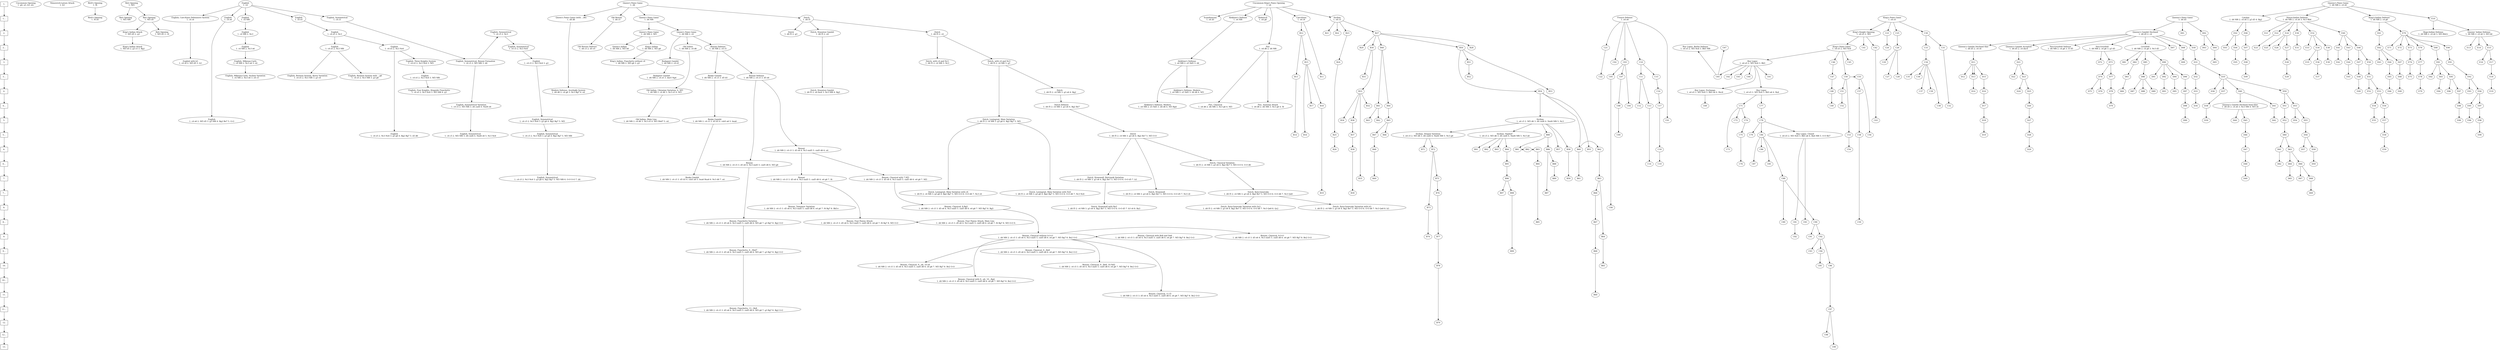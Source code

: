 /*
*   A dot file containing Chess Openings, organized by ECO codes and linked together in a tree format.
* 
*   Copyright (C) 2014  William Harrison
* 
*   This program is free software; you can redistribute it and/or modify
*   it under the terms of the GNU General Public License as published by
*   the Free Software Foundation; either version 2 of the License, or
*   (at your option) any later version.
*   This program is distributed in the hope that it will be useful,
*   but WITHOUT ANY WARRANTY; without even the implied warranty of
*   MERCHANTABILITY or FITNESS FOR A PARTICULAR PURPOSE.  See the
*   GNU General Public License for more details.
*   You should have received a copy of the GNU General Public License along
*   with this program; if not, write to the Free Software Foundation, Inc.,
*   51 Franklin Street, Fifth Floor, Boston, MA 02110-1301 USA.
*/

digraph chess {


    MOVE_01 [label = "1.", shape="box"];
    MOVE_02 [label = "1...", shape="box"];
    MOVE_03 [label = "2.", shape="box"];
    MOVE_04 [label = "2...", shape="box"];
    MOVE_05 [label = "3.", shape="box"];
    MOVE_06 [label = "3...", shape="box"];
    MOVE_07 [label = "4.", shape="box"];
    MOVE_08 [label = "4...", shape="box"];
    MOVE_09 [label = "5.", shape="box"];
    MOVE_10 [label = "5...", shape="box"];
    MOVE_11 [label = "6.", shape="box"];
    MOVE_12 [label = "6...", shape="box"];
    MOVE_13 [label = "7.", shape="box"];
    MOVE_14 [label = "7...", shape="box"];
    MOVE_15 [label = "8.", shape="box"];
    MOVE_16 [label = "8...", shape="box"];
    MOVE_17 [label = "9.", shape="box"];
    MOVE_18 [label = "9...", shape="box"];
    MOVE_19 [label = "10.", shape="box"];
    MOVE_20 [label = "10...", shape="box"];
    MOVE_21 [label = "11.", shape="box"];
    MOVE_22 [label = "11...", shape="box"];
    MOVE_23 [label = "12.", shape="box"];
    MOVE_24 [label = "12...", shape="box"];
    MOVE_25 [label = "13.", shape="box"];
    /*
    MOVE_26 [label = "13...", shape="box"];
    MOVE_27 [label = "14.", shape="box"];
    MOVE_28 [label = "14...", shape="box"];
    MOVE_29 [label = "15.", shape="box"];
    MOVE_30 [label = "15...", shape="box"];
    */

    MOVE_01 -> MOVE_02 -> MOVE_03 -> MOVE_04 -> MOVE_05 -> MOVE_06 -> MOVE_07 -> MOVE_08 -> MOVE_09 ->
    MOVE_10 -> MOVE_11 -> MOVE_12 -> MOVE_13 -> MOVE_14 -> MOVE_15 -> MOVE_16 -> MOVE_17 -> MOVE_18 -> MOVE_19 ->
    MOVE_20 -> MOVE_21 -> MOVE_22 -> MOVE_23 -> MOVE_24 -> MOVE_25;

    ranksep=.75;

    //MOVE_26 -> MOVE_27 -> MOVE_28 -> MOVE_29 -> MOVE_30;

    subgraph A_Graph {

        A00 [label = "Uncommon Opening\n1. g4, a3, h3, etc"];
        A01 [label = "Nimzovich-Larsen Attack\n1. b3"];
        A02 [label = "Bird's Opening\n1. f4"];
        A03 [label = "Bird's Opening\n1. f4 d5"];
        A04 [label = "Reti Opening\n1. Nf3"];
        A05 [label = "Reti Opening\n1. Nf3 Nf6"];
        A06 [label = "Reti Opening\n1. Nf3 d5"];
        A07 [label = "King's Indian Attack\n1. Nf3 d5 2. g3"];
        A08 [label = "King's Indian Attack\n1. Nf3 d5 2. g3 c5 3. Bg2"];
        A09 [label = "Reti Opening\n1. Nf3 d5 2. c4"];
        A10 [label = "English\n1. c4"];
        A11 [label = "English, Caro-Kann Defennsive System\n1. c4 c6"];
        A12 [label = "English with b3\n1. c4 c6 2. Nf3 d5 3. b3"];
        A13 [label = "English\n1. c4 e6"];
        A14 [label = "English\n1. c4 e6 2. Nf3 d5 3. g3 Nf6 4. Bg2 Be7 5. O-O"];
        A15 [label = "English\n1. c4 Nf6"];
        A16 [label = "English\n1. c4 Nf6 2. Nc3"];
        A17 [label = "English\n1. c4 Nf6 2. Nc3 e6"];
        A18 [label = "English, Mikenas-Carls\n1. c4 Nf6 2. Nc3 e6 3. e4"];
        A19 [label = "English, Mikenas-Carls, Sicilian Variation\n1. c4 Nf6 2. Nc3 e6 3. e4 c5"];
        A20 [label = "English\n1. c4 e5"];
        A21 [label = "English\n1. c4 e5 2. Nc3"];
        A22 [label = "English\n1. c4 e5 2. Nc3 Nf6"];
        A23 [label = "English, Bremen System, Keres Variation\n1. c4 e5 2. Nc3 Nf6 3. g3 c6"];
        A24 [label = "English, Bremen System with ...g6\n1. c4 e5 2. Nc3 Nf6 3. g3 g6"];
        A25 [label = "English\n1. c4 e5 2. Nc3 Nc6"];
        A26 [label = "English\n1. c4 e5 2. Nc3 Nc6 3. g3 g6 4. Bg2 Bg7 5. d3 d6"];
        A27 [label = "English, Three Knights System\n1. c4 e5 2. Nc3 Nc6 3. Nf3"];
        A28 [label = "English\n1. c4 e5 2. Nc3 Nc6 3. Nf3 Nf6"];
        A29 [label = "English, Four Knights, Kingside Fianchetto\n1. c4 e5 2. Nc3 Nc6 3. Nf3 Nf6 4. g3"];
        A30 [label = "English, Symmetrical\n1. c4 c5"];
        A31 [label = "English, Symmetrical, Benoni Formation\n1. c4 c5 2. Nf3 Nf6 3. d4"];
        A32 [label = "English, Symmetrical Variation\n1. c4 c5 2. Nf3 Nf6 3. d4 cxd4 4. Nxd4 e6"];
        A33 [label = "English, Symmetrical\n1. c4 c5 2. Nf3 Nf6 3. d4 cxd4 4. Nxd4 e6 5. Nc3 Nc6"];
        A34 [label = "English, Symmetrical\n1. c4 c5 2. Nc3"];
        A35 [label = "English, Symmetrical\n1. c4 c5 2. Nc3 Nc6"];
        A36 [label = "English\n1. c4 c5 2. Nc3 Nc6 3. g3"];
        A37 [label = "English, Symmetrical\n1. c4 c5 2. Nc3 Nc6 3. g3 g6 4. Bg2 Bg7 5. Nf3"];
        A38 [label = "English, Symmetrical\n1. c4 c5 2. Nc3 Nc6 3. g3 g6 4. Bg2 Bg7 5. Nf3 Nf6"];
        A39 [label = "English, Symmetrical\n1. c4 c5 2. Nc3 Nc6 3. g3 g6 4. Bg2 Bg7 5. Nf3 Nf6 6. O-O O-O 7. d4"];
        A40 [label = "Queen's Pawn Game\n1. d4"];
        A41 [label = "Queen's Pawn Game (with ...d6)\n1. d4 d6"];
        A42 [label = "Modern Defense, Averbakh System\n1. d4 d6 2. c4 g6 3. Nc3 Bg7 4. e4"];
        A43 [label = "Old Benoni\n1. d4 c5"];
        A44 [label = "Old Benoni Defense\n1. d4 c5 2. d5 e5"];
        A45 [label = "Queen's Pawn Game\n1. d4 Nf6"];
        A46 [label = "Queen's Pawn Game\n1. d4 Nf6 2. Nf3"];
        A47 [label = "Queen's Indian\n1. d4 Nf6 2. Nf3 b6"];
        A48 [label = "King's Indian\n1. d4 Nf6 2. Nf3 g6"];
        A49 [label = "King's Indian, Fianchetto without c4\n1. d4 Nf6 2. Nf3 g6 3. g3"];
        A50 [label = "Queen's Pawn Game\n1. d4 Nf6 2. c4"];
        A51 [label = "Budapest Gambit\n1. d4 Nf6 2. c4 e5"];
        A52 [label = "Budapest Gambit\n1. d4 Nf6 2. c4 e5 3. dxe5 Ng4"];
        A53 [label = "Old Indian\n1. d4 Nf6 2. c4 d6"];
        A54 [label = "Old Indian, Ukranian Variation, 4. Nf3\n1. d4 Nf6 2. c4 d6 3. Nc3 e5 4. Nf3"];
        A55 [label = "Old Indian, Main Line\n1. d4 Nf6 2. c4 d6 3. Nc3 e5 4. Nf3 Nbd7 5. e4"];
        A56 [label = "Benoni Defense\n1. d4 Nf6 2. c4 c5"];
        A57 [label = "Benko Gambit\n1. d4 Nf6 2. c4 c5 3. d5 b5"];
        A58 [label = "Benko Gambit\n1. d4 Nf6 2. c4 c5 3. d5 b5 4. cxb5 a6 5. bxa6"];
        A59 [label = "Benko Gambit\n1. d4 Nf6 2. c4 c5 3. d5 b5 4. cxb5 a6 5. bxa6 Bxa6 6. Nc3 d6 7. e4"];
        A60 [label = "Benoni Defense\n1. d4 Nf6 2. c4 c5 3. d5 e6"];
        A61 [label = "Benoni\n1. d4 Nf6 2. c4 c5 3. d5 e6 4. Nc3 exd5 5. cxd5 d6 6. Nf3 g6"];
        A62 [label = "Benoni, Fianchetto Variation\n1. d4 Nf6 2. c4 c5 3. d5 e6 4. Nc3 exd5 5. cxd5 d6 6. Nf3 g6 7. g3 Bg7 8. Bg2 O-O"];
        A63 [label = "Benoni, Fianchetto, 9...Nbd7\n1. d4 Nf6 2. c4 c5 3. d5 e6 4. Nc3 exd5 5. cxd5 d6 6. Nf3 g6 7. g3 Bg7 8. Bg2 O-O"];
        A64 [label = "Benoni, Fianchetto, 11...Re8\n1. d4 Nf6 2. c4 c5 3. d5 e6 4. Nc3 exd5 5. cxd5 d6 6. Nf3 g6 7. g3 Bg7 8. Bg2 O-O"];
        A65 [label = "Benoni\n1. d4 Nf6 2. c4 c5 3. d5 e6 4. Nc3 exd5 5. cxd5 d6 6. e4"];
        A66 [label = "Benoni\n1. d4 Nf6 2. c4 c5 3. d5 e6 4. Nc3 exd5 5. cxd5 d6 6. e4 g6 7. f4"];
        A67 [label = "Benoni, Taimanov Variation\n1. d4 Nf6 2. c4 c5 3. d5 e6 4. Nc3 exd5 5. cxd5 d6 6. e4 g6 7. f4 Bg7 8. Bb5+"];
        A68 [label = "Benoni, Four Pawns Attack\n1. d4 Nf6 2. c4 c5 3. d5 e6 4. Nc3 exd5 5. cxd5 d6 6. e4 g6 7. f4 Bg7 8. Nf3 O-O"];
        A69 [label = "Benoni, Four Pawns Attack, Main Line\n1. d4 Nf6 2. c4 c5 3. d5 e6 4. Nc3 exd5 5. cxd5 d6 6. e4 g6 7. f4 Bg7 8. Nf3 O-O 9."];
        A70 [label = "Benoni, Classical with 7.Nf3\n1. d4 Nf6 2. c4 c5 3. d5 e6 4. Nc3 exd5 5. cxd5 d6 6. e4 g6 7. Nf3"];
        A71 [label = "Benoni, Classical, 8.Bg5\n1. d4 Nf6 2. c4 c5 3. d5 e6 4. Nc3 exd5 5. cxd5 d6 6. e4 g6 7. Nf3 Bg7 8. Bg5"];
        A72 [label = "Benoni, Classical without 9.O-O\n1. d4 Nf6 2. c4 c5 3. d5 e6 4. Nc3 exd5 5. cxd5 d6 6. e4 g6 7. Nf3 Bg7 8. Be2 O-O"];
        A73 [label = "Benoni, Classical, 9.O-O\n1. d4 Nf6 2. c4 c5 3. d5 e6 4. Nc3 exd5 5. cxd5 d6 6. e4 g6 7. Nf3 Bg7 8. Be2 O-O"];
        A74 [label = "Benoni, Classical, 9...a6, 10.a4\n1. d4 Nf6 2. c4 c5 3. d5 e6 4. Nc3 exd5 5. cxd5 d6 6. e4 g6 7. Nf3 Bg7 8. Be2 O-O"];
        A75 [label = "Benoni, Classical with 9...a6, 10...Bg4\n1. d4 Nf6 2. c4 c5 3. d5 e6 4. Nc3 exd5 5. cxd5 d6 6. e4 g6 7. Nf3 Bg7 8. Be2 O-O"];
        A76 [label = "Benoni, Classical, 9...Re8\n1. d4 Nf6 2. c4 c5 3. d5 e6 4. Nc3 exd5 5. cxd5 d6 6. e4 g6 7. Nf3 Bg7 8. Be2 O-O"];
        A77 [label = "Benoni, Classical, 9...Re8, 10.Nd2\n1. d4 Nf6 2. c4 c5 3. d5 e6 4. Nc3 exd5 5. cxd5 d6 6. e4 g6 7. Nf3 Bg7 8. Be2 O-O"];
        A78 [label = "Benoni, Classical with Re8 and Na6\n1. d4 Nf6 2. c4 c5 3. d5 e6 4. Nc3 exd5 5. cxd5 d6 6. e4 g6 7. Nf3 Bg7 8. Be2 O-O"];
        A79 [label = "Benoni, Classical, 11.f3\n1. d4 Nf6 2. c4 c5 3. d5 e6 4. Nc3 exd5 5. cxd5 d6 6. e4 g6 7. Nf3 Bg7 8. Be2 O-O"];
        A80 [label = "Dutch\n1. d4 f5"];
        A81 [label = "Dutch\n1. d4 f5 2. g3"];
        A82 [label = "Dutch, Staunton Gambit\n1. d4 f5 2. e4"];
        A83 [label = "Dutch, Staunton Gambit\n1. d4 f5 2. e4 fxe4 3. Nc3 Nf6 4. Bg5"];
        A84 [label = "Dutch\n1. d4 f5 2. c4"];
        A85 [label = "Dutch, with c4 and Nc3\n1. d4 f5 2. c4 Nf6 3. Nc3"];
        A86 [label = "Dutch, with c4 and Nc3\n1. d4 f5 2. c4 Nf6 3. g3"];
        A87 [label = "Dutch, Leningrad, Main Variation \n1. d4 f5 2. c4 Nf6 3. g3 g6 4. Bg2 Bg7 5. Nf3"];
        A88 [label = "Dutch, Leningrad, Main Variation with c6\n1. d4 f5 2. c4 Nf6 3. g3 g6 4. Bg2 Bg7 5. Nf3 O-O 6. O-O d6 7. Nc3 c6"];
        A89 [label = "Dutch, Leningrad, Main Variation with Nc6\n1. d4 f5 2. c4 Nf6 3. g3 g6 4. Bg2 Bg7 5. Nf3 O-O 6. O-O d6 7. Nc3 Nc6"];
        A90 [label = "Dutch \n1. d4 f5 2. c4 Nf6 3. g3 e6 4. Bg2"];
        A91 [label = "Dutch Defense\n1. d4 f5 2. c4 Nf6 3. g3 e6 4. Bg2 Be7"];
        A92 [label = "Dutch\n1. d4 f5 2. c4 Nf6 3. g3 e6 4. Bg2 Be7 5. Nf3 O-O"];
        A93 [label = "Dutch, Stonewall, Botvinnik Variation\n1. d4 f5 2. c4 Nf6 3. g3 e6 4. Bg2 Be7 5. Nf3 O-O 6. O-O d5 7. b3"];
        A94 [label = "Dutch, Stonewall with Ba3\n1. d4 f5 2. c4 Nf6 3. g3 e6 4. Bg2 Be7 5. Nf3 O-O 6. O-O d5 7. b3 c6 8. Ba3"];
        A95 [label = "Dutch, Stonewall\n1. d4 f5 2. c4 Nf6 3. g3 e6 4. Bg2 Be7 5. Nf3 O-O 6. O-O d5 7. Nc3 c6"];
        A96 [label = "Dutch, Classical Variation\n1. d4 f5 2. c4 Nf6 3. g3 e6 4. Bg2 Be7 5. Nf3 O-O 6. O-O d6"];
        A97 [label = "Dutch, Ilyin-Genevsky\n1. d4 f5 2. c4 Nf6 3. g3 e6 4. Bg2 Be7 5. Nf3 O-O 6. O-O d6 7. Nc3 Qe8"];
        A98 [label = "Dutch, Ilyin-Genevsky Variation with Qc2\n1. d4 f5 2. c4 Nf6 3. g3 e6 4. Bg2 Be7 5. Nf3 O-O 6. O-O d6 7. Nc3 Qe8 8. Qc2"];
        A99 [label = "Dutch, Ilyin-Genevsky Variation with b3\n1. d4 f5 2. c4 Nf6 3. g3 e6 4. Bg2 Be7 5. Nf3 O-O 6. O-O d6 7. Nc3 Qe8 8. b3"];


        {rank=same; MOVE_01 A00 A01 A02 A04 A10 A40}
        {rank=same; MOVE_02 A03 A11 A13 A15 A20 A30 A41 A43 A45 A80}
        {rank=same; MOVE_03 A07 A09 A16 A21 A34 A46 A50 A81 A82 A84}
        {rank=same; MOVE_04 A17 A22 A35 A44 A47 A48 A53 A56}
        {rank=same; MOVE_05 A12 A18 A27 A31 A36 A49 A85 A86}
        {rank=same; MOVE_06 A19 A23 A24 A28 A52 A57 A60}
        {rank=same; MOVE_07 A29 A42 A54 A83 A90}
        {rank=same; MOVE_08 A32 A91}
        {rank=same; MOVE_09 A14 A37 A55 A58 A87}
        {rank=same; MOVE_10 A26 A33 A38 A92}
        {rank=same; MOVE_11 A65}
        {rank=same; MOVE_12 A61 A96}
        {rank=same; MOVE_13 A39 A59 A66 A70 A93}
        {rank=same; MOVE_14 A88 A89 A95 A97}
        {rank=same; MOVE_15 A67 A71 A94 A98 A99}
        {rank=same; MOVE_16 A62 A68 A69}
        {rank=same; MOVE_17 A72 A73 A78}
        {rank=same; MOVE_18 A63 A76}
        {rank=same; MOVE_19 A74 A77}
        {rank=same; MOVE_20 A75}
        {rank=same; MOVE_21 A79}
        {rank=same; MOVE_22 A64}

        A02 -> A03;
        A04 -> A05;
        A04 -> A06;
        A06 -> A07 -> A08;
        A06 -> A09;
        A10 -> A11 -> A12;
        A10 -> A13 -> A14;
        A10 -> A15 -> A16 -> A17 -> A18 -> A19;
        A10 -> A20 -> A21 -> A22;
        A22 -> A23;
        A22 -> A24;
        A21 -> A25;
        A25 -> A26;
        A25 -> A27 -> A28 -> A29;
        A10 -> A30;
        A30 -> A31 -> A32 -> A33;
        A31 -> A34 -> A35 -> A36 -> A37 -> A38 -> A39;
        A40 -> A41 -> A42;
        A40 -> A43 -> A44;
        A40 -> A45 -> A46 -> A47;
        A46 -> A48 -> A49;
        A45 -> A50 -> A51 -> A52;
        A50 -> A53 -> A54 -> A55;
        A50 -> A56 -> A57 -> A58 -> A59;
        A56 -> A60 -> A61 -> A62 -> A63 -> A64;
        A60 -> A65 -> A66 -> A67;
        A66 -> A68 -> A69;
        A65 -> A70 -> A71 -> A72;
        A72 -> A73;
        A72 -> A74;
        A72 -> A75;
        A72 -> A76;
        A72 -> A77;
        A72 -> A78;
        A72 -> A79;
        A40 -> A80 -> A81;
        A80 -> A82 -> A83;
        A80 -> A84 -> A85;
        A84 -> A86 -> A87 -> A88;
        A87 -> A89;
        A86 -> A90 -> A91 -> A92 -> A93 -> A94;
        A92 -> A95;
        A92 -> A96 -> A97 -> A98;
        A97 -> A99;
    }

    subgraph B_Graph {

        B00 [label = "Uncommon King's Pawn Opening\n1. e4"];
        B01 [label = "Scandinavian\n1. e4 d5"];
        B02 [label = "Alekhine's Defense\n1. e4 Nf6"];
        B03 [label = "Alekhine's Defense\n1. e4 Nf6 2. e5 Nd5 3. d4"];
        B04 [label = "Alekhine's Defense, Modern\n1. e4 Nf6 2. e5 Nd5 3. d4 d6 4. Nf3"];
        B05 [label = "Alekhine's Defense, Modern\n1. e4 Nf6 2. e5 Nd5 3. d4 d6 4. Nf3 Bg4"];
        B06 [label = "Robatsch\n1. e4 g6"];
        B07 [label = "Pirc\n1. e4 d6 2. d4 Nf6"];
        B08 [label = "Pirc, Classical\n1. e4 d6 2. d4 Nf6 3. Nc3 g6 4. Nf3"];
        B09 [label = "Pirc, Austrian Attack\n1. e4 d6 2. d4 Nf6 3. Nc3 g6 4. f4"];
        B10 [label = "Caro-Kann\n1. e4 c6"];
        B20 [label = "Sicilian\n1. e4 c5"];
        B56 [label = "Sicilian\n1. e4 c5 2. Nf3 d6 3. d4 cxd4 4. Nxd4 Nf6 5. Nc3"];
        B70 [label = "Sicilian, Dragon Variation\n1. e4 c5 2. Nf3 d6 3. d4 cxd4 4. Nxd4 Nf6 5. Nc3 g6"];
        B90 [label = "Sicilian, Najdorf\n1. e4 c5 2. Nf3 d6 3. d4 cxd4 4. Nxd4 Nf6 5. Nc3 a6"];
        

        {rank=same; MOVE_01 B00}
        {rank=same; MOVE_02 B01 B02 B06 B10 B20}
        {rank=same; MOVE_03 B12 B21 B22 B23 B27}
        {rank=same; MOVE_04 B07 B28 B29 B30 B40 B50}
        {rank=same; MOVE_05 B03 B15 B24 B51}
        {rank=same; MOVE_06 B11 B13 B31 B52}
        {rank=same; MOVE_07 B04 B33 B53 B54}
        {rank=same; MOVE_08 B05 B08 B09 B17 B18 B32 B41 B44}
        {rank=same; MOVE_09 B34 B36 B42 B43 B45 B56}
        {rank=same; MOVE_10 B14 B16 B25 B37 B46 B47 B70 B80 B90}
        {rank=same; MOVE_11 B26 B38 B48 B55 B57 B58 B60 B62 B71 B72 B81 B82 B83 B86 B91 B92 B93 B94}
        {rank=same; MOVE_12 B84 B88 B95}
        {rank=same; MOVE_13 B35 B49 B59 B61 B63 B75 B89 B96}
        {rank=same; MOVE_14 B19 B39 B66 B76 B87 B97 B98}
        {rank=same; MOVE_15 B73}
        {rank=same; MOVE_16 B67 B85}
        {rank=same; MOVE_17 B64 B74 B77}
        {rank=same; MOVE_18 B68 B99}
        {rank=same; MOVE_19 B65 B78}
        {rank=same; MOVE_21 B69}
        {rank=same; MOVE_23 B79}

        B00 -> B01;
        B00 -> B02 -> B03 -> B04;
        B03 -> B05;
        B00 -> B06;
        B00 -> B07 -> B08;
        B07 -> B09;
        B00 -> B10 -> B11;
        B10 -> B12 -> B13 -> B14;
        B12 -> B15 -> B16;
        B15 -> B17;
        B15 -> B18 -> B19;
        B00 -> B20 -> B21;
        B20 -> B22;
        B20 -> B23 -> B24 -> B25 -> B26;
        B20 -> B27 -> B28;
        B27 -> B29;
        B27 -> B30 -> B31;
        B30 -> B33 -> B32;
        B33 -> B34;
        B33 -> B35;
        B33 -> B36 -> B37 -> B38 -> B39;
        B27 -> B40 -> B41 -> B42;
        B41 -> B43;
        B40 -> B44 -> B45 -> B46;
        B45 -> B47 -> B48 -> B49;
        B27 -> B50 -> B51 -> B52;
        B50 -> B53;
        B50 -> B54 -> B55;
        B54 -> B56 -> B57;
        B56 -> B58 -> B59;
        B54 -> B60 -> B61;
        B60 -> B62 -> B63 -> B64 -> B65;
        B63 -> B66 -> B67 -> B68 -> B69;
        B56 -> B70 -> B71
        B70 -> B72 -> B73 -> B74;
        B72 -> B75 -> B76 -> B77 -> B78 -> B79;
        B56 -> B80 -> B81 -> B82 -> B83 -> B84 -> B85;
        B80 -> B86 -> B87;
        B86 -> B88 -> B89;
        B56 -> B90 -> B91;
        B90 -> B92;
        B90 -> B93;
        B90 -> B94 -> B95 -> B96 -> B97;
        B96 -> B98 -> B99;
        
    }

    subgraph C_Graph {

        C00 [label = "French Defense\n1. e4 e6"];
        C20 [label = "King's Pawn Game\n1. e4 e5"];
        C40 [label = "King's Knight Opening\n1. e4 e5 2. Nf3"];
        C44 [label = "King's Pawn Game\n1. e4 e5 2. Nf3 Nc6"];
        C60 [label = "Ruy Lopez\n1. e4 e5 2. Nf3 Nc6 3. Bb5"];
        C66 [label = "Ruy Lopez, Berlin Defense\n1. e4 e5 2. Nf3 Nc6 3. Bb5 Nf6"];
        C68 [label = "Ruy Lopez, Exchange\n1. e4 e5 2. Nf3 Nc6 3. Bb5 a6 4. Bxc6"];
        C70 [label = "Ruy Lopez\n1. e4 e5 2. Nf3 Nc6 3. Bb5 a6 4. Ba4"];
        C80 [label = "Ruy Lopez, Open\n1. e4 e5 2. Nf3 Nc6 3. Bb5 a6 4. Ba4 Nf6 5. O-O Nxe4"];
        C80 [label = "Ruy Lopez, Closed\n1. e4 e5 2. Nf3 Nc6 3. Bb5 a6 4. Ba4 Nf6 5. O-O Be7"];
        

        {rank=same; MOVE_02 C00 C20}
        {rank=same; MOVE_03 C23 C25 C40}
        {rank=same; MOVE_04 C21 C24 C26 C31 C33 C41 C42 C44 C66 C67}
        {rank=same; MOVE_05 C02 C03 C10 C29 C34 C46 C60}
        {rank=same; MOVE_06 C05 C07 C11 C15 C22 C27 C28 C35 C36 C47 C50 C55 C61 C62 C63 C64 C65}
        {rank=same; MOVE_07 C16 C37 C39 C51 C57 C68 C70}
        {rank=same; MOVE_08 C04 C08 C12 C13 C17 C32 C38 C49 C71 C77}
        {rank=same; MOVE_09 C01 C43 C72 C74 C78}
        {rank=same; MOVE_10 C09 C56 C58 C75 C79 C80 C84}
        {rank=same; MOVE_11 C18 C54 C73 C86}
        {rank=same; MOVE_12 C14 C19 C76 C85 C87}
        {rank=same; MOVE_13 C88}
        {rank=same; MOVE_15 C06}
        {rank=same; MOVE_16 C59 C81 C83 C89 C90}
        {rank=same; MOVE_17 C82 C91 C92}
        {rank=same; MOVE_18 C93 C94}
        {rank=same; MOVE_19 C95 C96}
        {rank=same; MOVE_22 C97}
        {rank=same; MOVE_24 C98}
        {rank=same; MOVE_25 C99}

        C00 -> C01;
        C00 -> C02;
        C00 -> C03 -> C04;
        C03 -> C05 -> C06;
        C03 -> C07 -> C08 -> C09;
        C00 -> C10 -> C11 -> C12;
        C11 -> C13 -> C14;
        C10 -> C15 -> C16 -> C17 -> C18 -> C19;
        C00 -> C21 -> C22;
        C20 -> C23 -> C24;
        C20 -> C25 -> C26 -> C27;
        C26 -> C28;
        C26 -> C29;
        C20 -> C30;
        C30 -> C31 -> C32;
        C30 -> C33 -> C34 -> C35;
        C34 -> C36;
        C34 -> C37;
        C34 -> C38;
        C34 -> C39;
        C20 -> C40 -> C41;
        C40 -> C42 -> C43;
        C40 -> C44 -> C45;
        C44 -> C46 -> C47 -> C48 -> C49;
        C44 -> C50;
        C50 -> C51 -> C52;
        C50 -> C53 -> C54;
        C50 -> C55 -> C56;
        C55 -> C57 -> C58 -> C59;
        C44 -> C60 -> C61;
        C60 -> C62;
        C60 -> C63;
        C60 -> C64;
        C60 -> C65 -> C66;
        C65 -> C67;
        C60 -> C68 -> C69;
        C60 -> C70 -> C71 -> C72;
        C71 -> C73;
        C71 -> C74 -> C75 -> C76;
        C70 -> C77 -> C78 -> C79;
        C78 -> C80;
        C80 -> C81 -> C82;
        C80 -> C83;
        C78 -> C84 -> C85;
        C84 -> C86;
        C84 -> C87;
        C84 -> C88 -> C89;
        C88 -> C90 -> C91;
        C90 -> C92 -> C93;
        C92 -> C94 -> C95;
        C92 -> C96 -> C97 -> C98;
        C97 -> C99;
        

    }

    subgraph D_Graph {

        D00 [label = "Queens's Pawn Game\n1. d4 d5"];
        D06 [label = "Queens's Gambit Declined\n1. d4 d5 2. c4"];
        D10 [label = "Queens's Gambit Declined Slav\n1. d4 d5 2. c4 c6"];
        D20 [label = "Queens's Gambit Accepted\n1. d4 d5 2. c4 dxc4"];
        D43 [label = "Queens's Gambit Declined Semi-Slav\n1. d4 d5 2. c4 e6 3. Nc3 Nf6 4. Nf3 c6"];
        D70 [label = "Neo-Grunfeld Defense\n1. d4 Nf6 2. c4 g6 3. f3 d5"];
        D71 [label = "Neo-Grunfeld\n1. d4 Nf6 2. c4 g6 3. g3 d5"];
        D80 [label = "Grunfeld\n1. d4 Nf6 2. c4 g6 3. Nc3 d5"];
        
        {rank=same; MOVE_02 D00}

        D00 -> D01;
        D00 -> D02 -> D03;
        D02 -> D04 -> D05;
        D00 -> D06 -> D07;
        D06 -> D08 -> D09;
        D06 -> D10 -> D11 -> D12;
        D11 -> D13;
        D11 -> D13 -> D14;
        D11 -> D15 -> D16 -> D17 -> D18 -> D19;
        D06 -> D20 -> D21 -> D22;
        D21 -> D23 -> D24;
        D23 -> D25 -> D26 -> D27 -> D28 -> D29;
        D06 -> D30 -> D31 -> D32 -> D33 -> D34;
        D31 -> D35 -> D36;
        D35 -> D37 -> D38 -> D39;
        D35 -> D40 -> D41 -> D42;
        D40 -> D43 -> D44;
        D43 -> D45 -> D46 -> D47 -> D48 -> D49;
        D35 -> D50 -> D51 -> D52;
        D50 -> D53 -> D54;
        D53 -> D55 -> D56 -> D57;
        D56 -> D58 -> D59;
        D52 -> D60 -> D61 -> D62;
        D60 -> D63 -> D64 -> D65;
        D63 -> D66 -> D67;
        D66 -> D68 -> D69;
        D06 -> D70;
        D06 -> D71 -> D72;
        D71 -> D73 -> D74 -> D75;
        D74 -> D76;
        D73 -> D77 -> D78 -> D79;
        D06 -> D80 -> D81;
        D80 -> D82 -> D83 -> D84;
        D80 -> D85 -> D86 -> D87;
        D86 -> D88;
        D86 -> D89;
        D80 -> D90 -> D91;
        D90 -> D92 -> D93;
        D90 -> D94 -> D95;
        D90 -> D96 -> D97 -> D98 -> D99;
        
    }

    subgraph E_Graph {

        E00 [label = "Queens's Pawn Game\n1. d4 Nf6 2. c4 e6"];
        E01 [label = "Catalan\n1. d4 Nf6 2. c4 e6 3. g3 d5 4. Bg2"];
        E11 [label = "Bogo-Indian Defense\n1. d4 Nf6 2. c4 e6 3. Nf3 Bb4+"];
        E12 [label = "Queens' Indian Defense\n1. d4 Nf6 2. c4 e6 3. Nf3 b6"];
        E20 [label = "Nimzo-Indian Defense\n1. d4 Nf6 2. c4 e6 3. Nc3 Bb4"];
        E60 [label = "King's-Indian Defense\n1. d4 Nf6 2. c4 g6"];
        
        E00 -> E01 -> E02 -> E03;
        E02 -> E04 -> E05;
        E01 -> E06 -> E07 -> E08 -> E09;
        E00 -> E10 -> E11;
        E10 -> E12 -> E13;
        E12 -> E14;
        E12 -> E15 -> E16;
        E15 -> E17 -> E18 -> E19;
        E00 -> E20;
        E20 -> E21;
        E20 -> E22 -> E23;
        E20 -> E24 -> E25;
        E24 -> E26;
        E24 -> E27 -> E28 -> E29;
        E20 -> E30 -> E31;
        E20 -> E32 -> E33;
        E32 -> E34 -> E35;
        E34 -> E36 -> E37;
        E32 -> E38 -> E39;
        E20 -> E40 -> E41 -> E42;
        E40 -> E43 -> E44 -> E45;
        E40 -> E46 -> E47 -> E48 -> E49;
        E46 -> E50 -> E51 -> E52;
        E51 -> E53 -> E54 -> E55;
        E53 -> E56 -> E57 -> E58 -> E59;
        E00 -> E60 -> E61 -> E62 -> E63;
        E62 -> E64 -> E65 -> E66;
        E62 -> E67 -> E68 -> E69;
        E60 -> E70 -> E71;
        E70 -> E72;
        E70 -> E73 -> E74 -> E75;
        E70 -> E76 -> E77 -> E78 -> E79;
        E70 -> E80 -> E81 -> E82;
        E81 -> E83 -> E84;
        E81 -> E85 -> E86;
        E85 -> E87 -> E88 -> E89;
        E70 -> E90 -> E91 -> E92 -> E93;
        E92 -> E94 -> E95 -> E96;
        E94 -> E97 -> E98 -> E99;
    }



// dot -Tsvg chess.dot -o chess.svg

}
